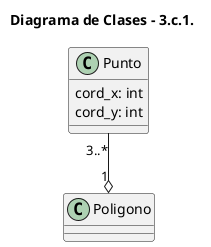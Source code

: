 /' Ingeniería de Software UCV - 2023
Práctica 02 - Ejercicio 3.c.1
Rahi-Mon '/


@startuml Class Diagram
title Diagrama de Clases - 3.c.1.

Class Punto{
    cord_x: int
    cord_y: int
}

Class Poligono{

}

Punto "3..*" --o "1" Poligono 

@enduml